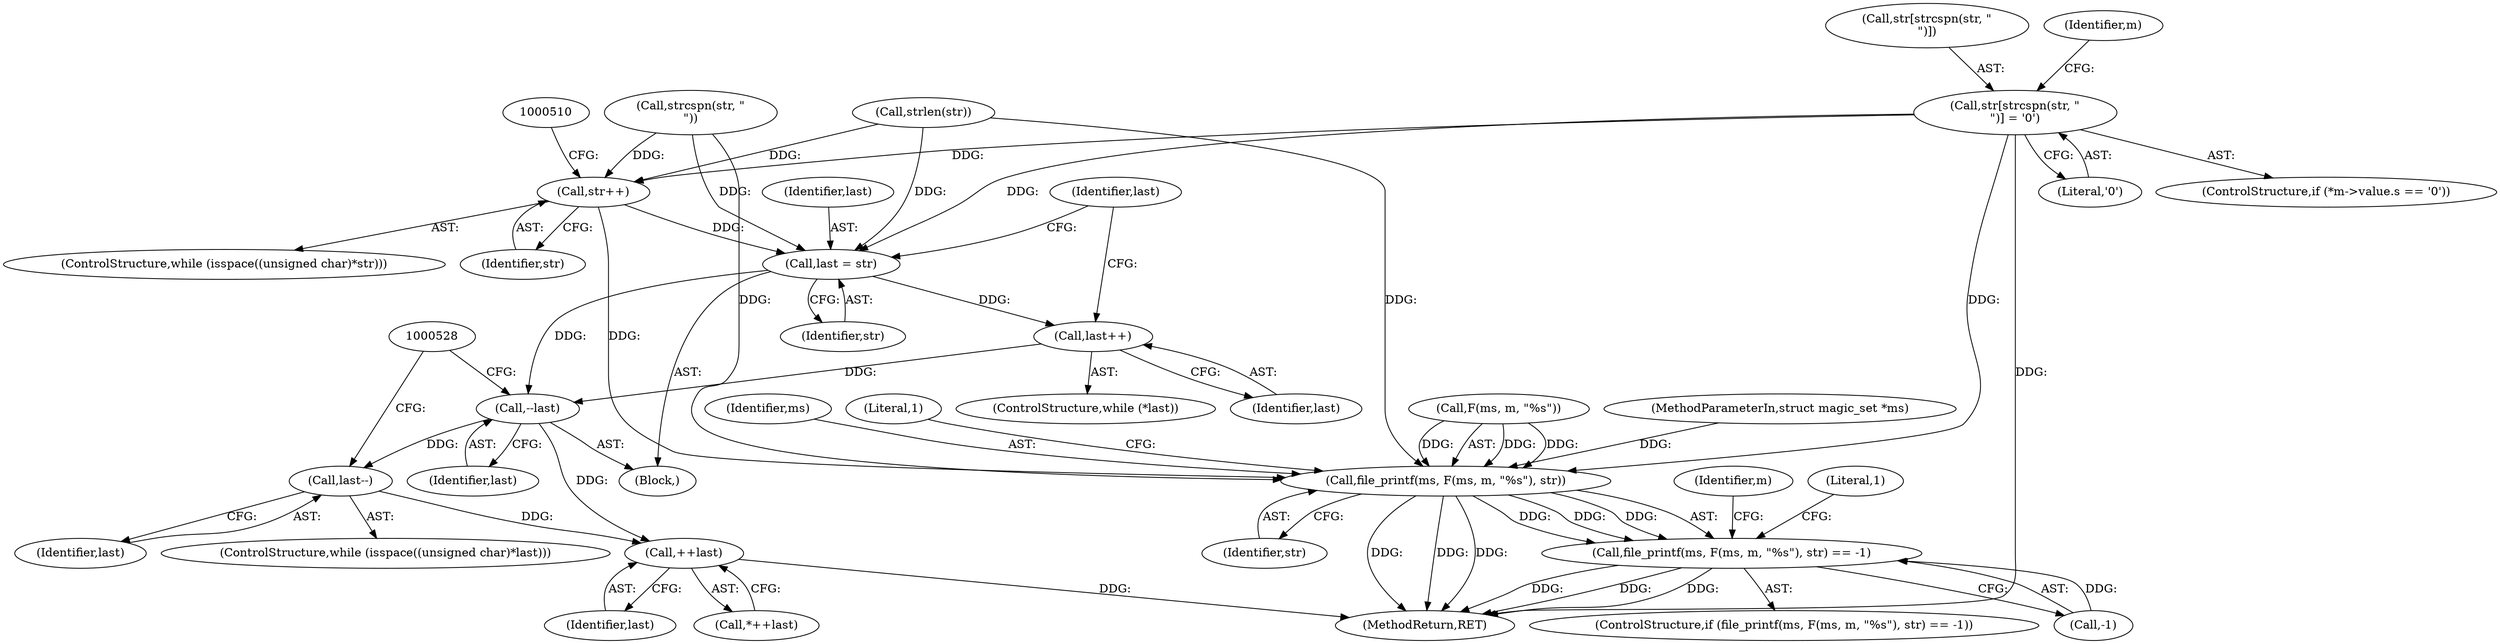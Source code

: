 digraph "0_file_4a284c89d6ef11aca34da65da7d673050a5ea320_5@API" {
"1000492" [label="(Call,str[strcspn(str, \"\n\")] = '\0')"];
"1000513" [label="(Call,str++)"];
"1000515" [label="(Call,last = str)"];
"1000521" [label="(Call,last++)"];
"1000523" [label="(Call,--last)"];
"1000531" [label="(Call,last--)"];
"1000535" [label="(Call,++last)"];
"1000540" [label="(Call,file_printf(ms, F(ms, m, \"%s\"), str))"];
"1000539" [label="(Call,file_printf(ms, F(ms, m, \"%s\"), str) == -1)"];
"1000493" [label="(Call,str[strcspn(str, \"\n\")])"];
"1000539" [label="(Call,file_printf(ms, F(ms, m, \"%s\"), str) == -1)"];
"1000546" [label="(Identifier,str)"];
"1000535" [label="(Call,++last)"];
"1000555" [label="(Identifier,m)"];
"1000498" [label="(Literal,'\0')"];
"1000538" [label="(ControlStructure,if (file_printf(ms, F(ms, m, \"%s\"), str) == -1))"];
"1000495" [label="(Call,strcspn(str, \"\n\"))"];
"1000517" [label="(Identifier,str)"];
"1000534" [label="(Call,*++last)"];
"1000514" [label="(Identifier,str)"];
"1000481" [label="(Call,strlen(str))"];
"1000483" [label="(ControlStructure,if (*m->value.s == '\0'))"];
"1000516" [label="(Identifier,last)"];
"1000532" [label="(Identifier,last)"];
"1000513" [label="(Call,str++)"];
"1000505" [label="(Block,)"];
"1000536" [label="(Identifier,last)"];
"1001022" [label="(MethodReturn,RET)"];
"1000522" [label="(Identifier,last)"];
"1000540" [label="(Call,file_printf(ms, F(ms, m, \"%s\"), str))"];
"1000523" [label="(Call,--last)"];
"1000507" [label="(ControlStructure,while (isspace((unsigned char)*str)))"];
"1000525" [label="(ControlStructure,while (isspace((unsigned char)*last)))"];
"1000541" [label="(Identifier,ms)"];
"1000502" [label="(Identifier,m)"];
"1000548" [label="(Literal,1)"];
"1000518" [label="(ControlStructure,while (*last))"];
"1000531" [label="(Call,last--)"];
"1000520" [label="(Identifier,last)"];
"1000542" [label="(Call,F(ms, m, \"%s\"))"];
"1000524" [label="(Identifier,last)"];
"1000102" [label="(MethodParameterIn,struct magic_set *ms)"];
"1000551" [label="(Literal,1)"];
"1000521" [label="(Call,last++)"];
"1000515" [label="(Call,last = str)"];
"1000492" [label="(Call,str[strcspn(str, \"\n\")] = '\0')"];
"1000547" [label="(Call,-1)"];
"1000492" -> "1000483"  [label="AST: "];
"1000492" -> "1000498"  [label="CFG: "];
"1000493" -> "1000492"  [label="AST: "];
"1000498" -> "1000492"  [label="AST: "];
"1000502" -> "1000492"  [label="CFG: "];
"1000492" -> "1001022"  [label="DDG: "];
"1000492" -> "1000513"  [label="DDG: "];
"1000492" -> "1000515"  [label="DDG: "];
"1000492" -> "1000540"  [label="DDG: "];
"1000513" -> "1000507"  [label="AST: "];
"1000513" -> "1000514"  [label="CFG: "];
"1000514" -> "1000513"  [label="AST: "];
"1000510" -> "1000513"  [label="CFG: "];
"1000495" -> "1000513"  [label="DDG: "];
"1000481" -> "1000513"  [label="DDG: "];
"1000513" -> "1000515"  [label="DDG: "];
"1000513" -> "1000540"  [label="DDG: "];
"1000515" -> "1000505"  [label="AST: "];
"1000515" -> "1000517"  [label="CFG: "];
"1000516" -> "1000515"  [label="AST: "];
"1000517" -> "1000515"  [label="AST: "];
"1000520" -> "1000515"  [label="CFG: "];
"1000495" -> "1000515"  [label="DDG: "];
"1000481" -> "1000515"  [label="DDG: "];
"1000515" -> "1000521"  [label="DDG: "];
"1000515" -> "1000523"  [label="DDG: "];
"1000521" -> "1000518"  [label="AST: "];
"1000521" -> "1000522"  [label="CFG: "];
"1000522" -> "1000521"  [label="AST: "];
"1000520" -> "1000521"  [label="CFG: "];
"1000521" -> "1000523"  [label="DDG: "];
"1000523" -> "1000505"  [label="AST: "];
"1000523" -> "1000524"  [label="CFG: "];
"1000524" -> "1000523"  [label="AST: "];
"1000528" -> "1000523"  [label="CFG: "];
"1000523" -> "1000531"  [label="DDG: "];
"1000523" -> "1000535"  [label="DDG: "];
"1000531" -> "1000525"  [label="AST: "];
"1000531" -> "1000532"  [label="CFG: "];
"1000532" -> "1000531"  [label="AST: "];
"1000528" -> "1000531"  [label="CFG: "];
"1000531" -> "1000535"  [label="DDG: "];
"1000535" -> "1000534"  [label="AST: "];
"1000535" -> "1000536"  [label="CFG: "];
"1000536" -> "1000535"  [label="AST: "];
"1000534" -> "1000535"  [label="CFG: "];
"1000535" -> "1001022"  [label="DDG: "];
"1000540" -> "1000539"  [label="AST: "];
"1000540" -> "1000546"  [label="CFG: "];
"1000541" -> "1000540"  [label="AST: "];
"1000542" -> "1000540"  [label="AST: "];
"1000546" -> "1000540"  [label="AST: "];
"1000548" -> "1000540"  [label="CFG: "];
"1000540" -> "1001022"  [label="DDG: "];
"1000540" -> "1001022"  [label="DDG: "];
"1000540" -> "1001022"  [label="DDG: "];
"1000540" -> "1000539"  [label="DDG: "];
"1000540" -> "1000539"  [label="DDG: "];
"1000540" -> "1000539"  [label="DDG: "];
"1000542" -> "1000540"  [label="DDG: "];
"1000542" -> "1000540"  [label="DDG: "];
"1000542" -> "1000540"  [label="DDG: "];
"1000102" -> "1000540"  [label="DDG: "];
"1000495" -> "1000540"  [label="DDG: "];
"1000481" -> "1000540"  [label="DDG: "];
"1000539" -> "1000538"  [label="AST: "];
"1000539" -> "1000547"  [label="CFG: "];
"1000547" -> "1000539"  [label="AST: "];
"1000551" -> "1000539"  [label="CFG: "];
"1000555" -> "1000539"  [label="CFG: "];
"1000539" -> "1001022"  [label="DDG: "];
"1000539" -> "1001022"  [label="DDG: "];
"1000539" -> "1001022"  [label="DDG: "];
"1000547" -> "1000539"  [label="DDG: "];
}

